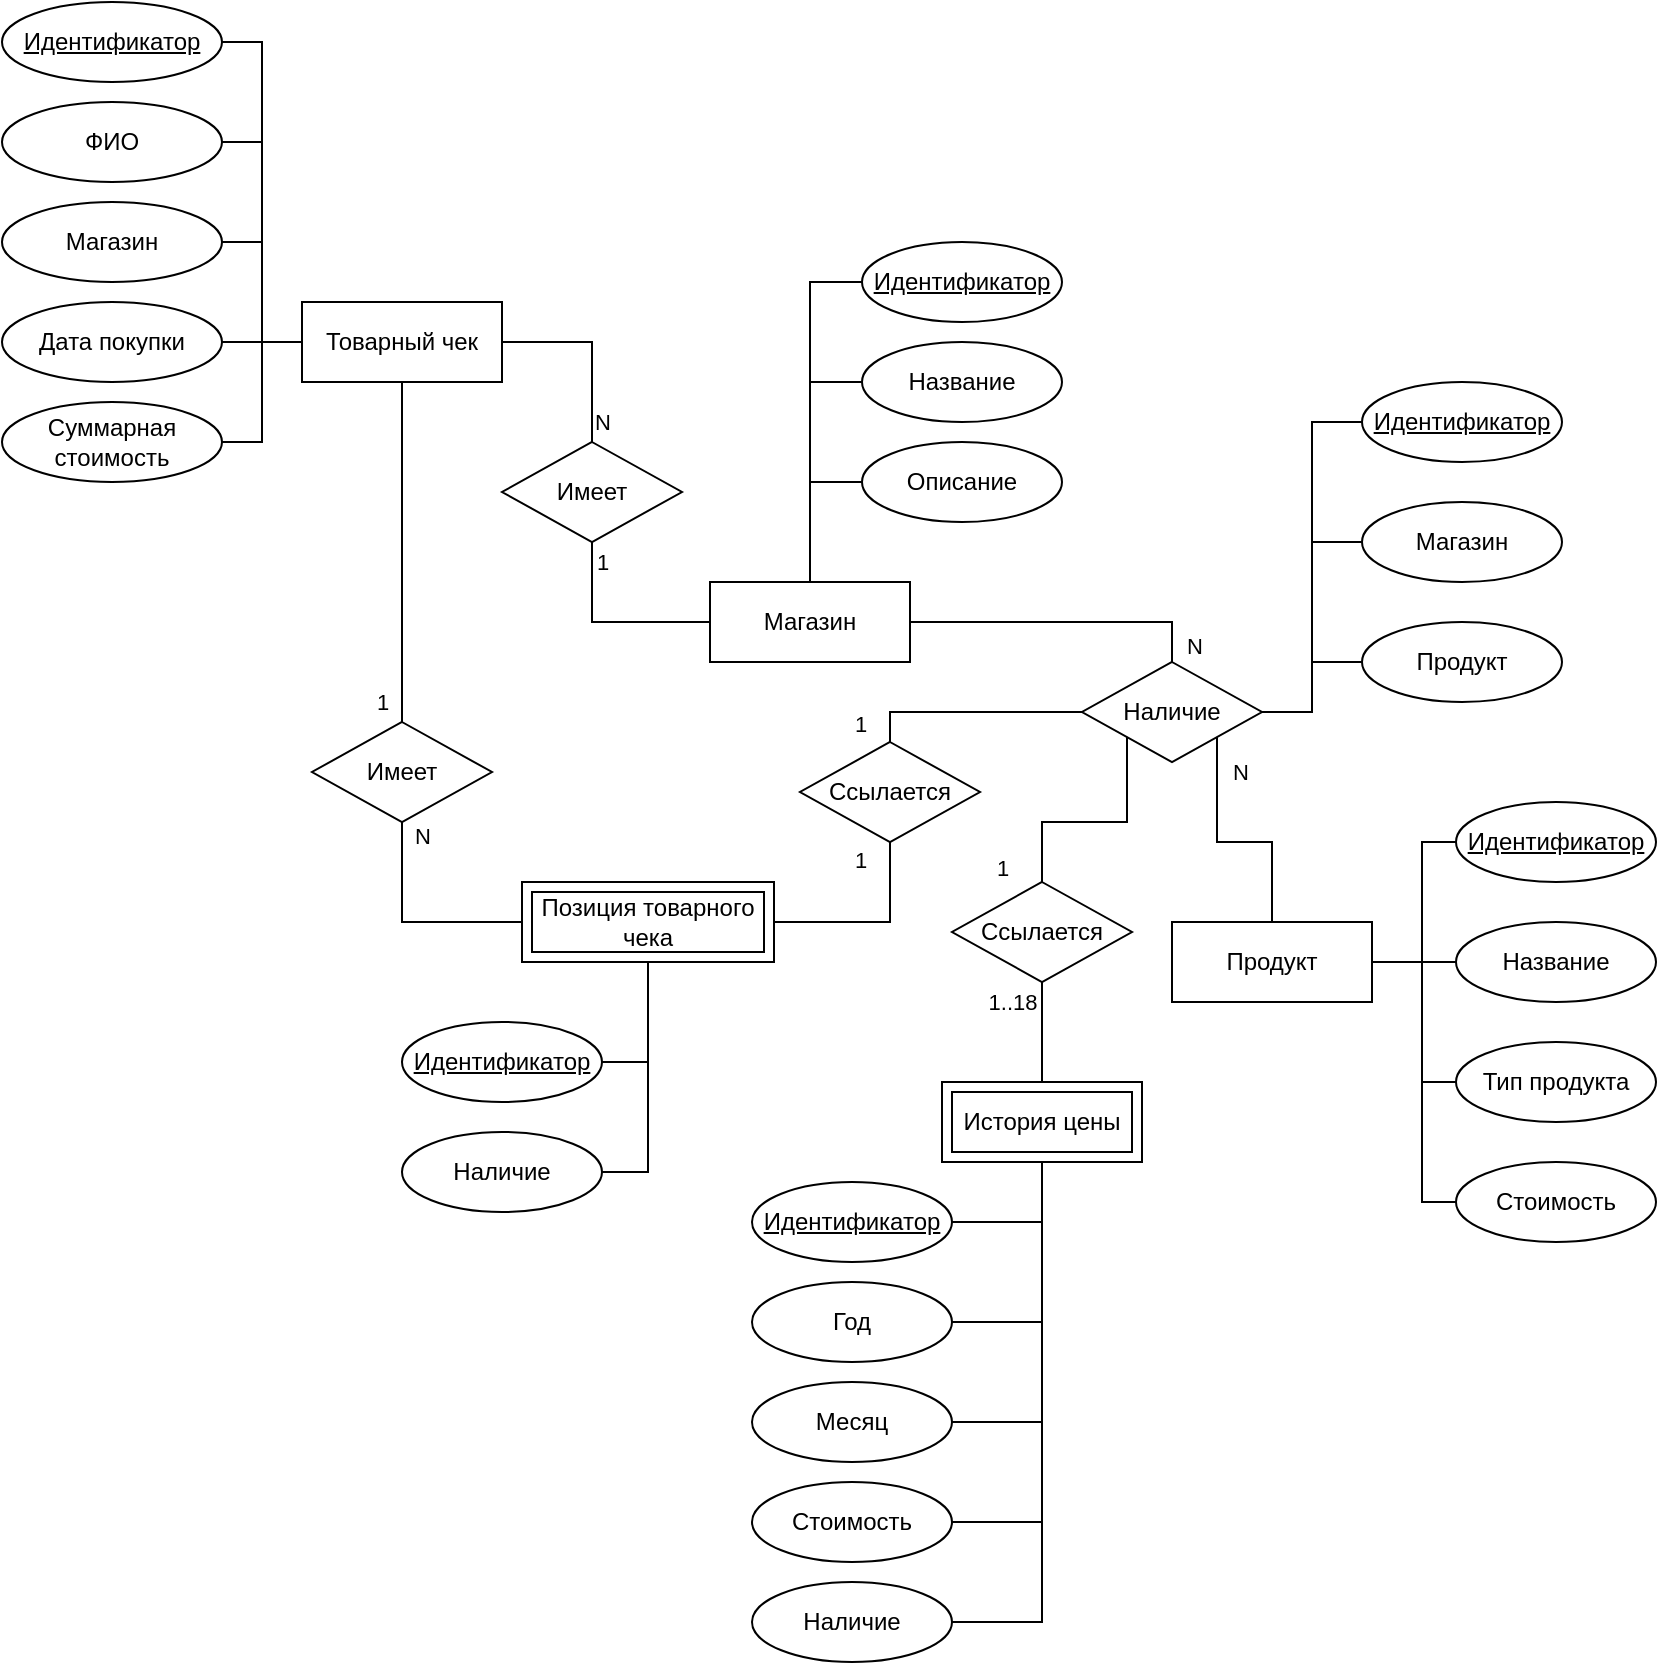 <mxfile version="18.0.6" type="device"><diagram id="wQ1o6pGlBWSBRa1OvJjj" name="Страница 1"><mxGraphModel dx="1102" dy="865" grid="1" gridSize="10" guides="1" tooltips="1" connect="1" arrows="1" fold="1" page="1" pageScale="1" pageWidth="827" pageHeight="1169" math="0" shadow="0"><root><mxCell id="0"/><mxCell id="1" parent="0"/><mxCell id="YRElEjRcTY8QlFEJpvM5-30" value="1" style="edgeStyle=orthogonalEdgeStyle;rounded=0;orthogonalLoop=1;jettySize=auto;html=1;exitX=0.5;exitY=1;exitDx=0;exitDy=0;entryX=0.5;entryY=0;entryDx=0;entryDy=0;endArrow=none;endFill=0;" parent="1" source="YRElEjRcTY8QlFEJpvM5-1" target="YRElEjRcTY8QlFEJpvM5-28" edge="1"><mxGeometry x="0.882" y="-10" relative="1" as="geometry"><mxPoint as="offset"/></mxGeometry></mxCell><mxCell id="YRElEjRcTY8QlFEJpvM5-78" style="edgeStyle=orthogonalEdgeStyle;rounded=0;orthogonalLoop=1;jettySize=auto;html=1;exitX=1;exitY=0.5;exitDx=0;exitDy=0;entryX=0.5;entryY=0;entryDx=0;entryDy=0;endArrow=none;endFill=0;" parent="1" source="YRElEjRcTY8QlFEJpvM5-1" target="YRElEjRcTY8QlFEJpvM5-29" edge="1"><mxGeometry relative="1" as="geometry"/></mxCell><mxCell id="YRElEjRcTY8QlFEJpvM5-79" value="N" style="edgeLabel;html=1;align=center;verticalAlign=middle;resizable=0;points=[];" parent="YRElEjRcTY8QlFEJpvM5-78" vertex="1" connectable="0"><mxGeometry x="0.263" y="2" relative="1" as="geometry"><mxPoint x="3" y="25" as="offset"/></mxGeometry></mxCell><mxCell id="YRElEjRcTY8QlFEJpvM5-1" value="Товарный чек" style="whiteSpace=wrap;html=1;align=center;" parent="1" vertex="1"><mxGeometry x="150" y="150" width="100" height="40" as="geometry"/></mxCell><mxCell id="YRElEjRcTY8QlFEJpvM5-62" value="N" style="edgeStyle=orthogonalEdgeStyle;rounded=0;orthogonalLoop=1;jettySize=auto;html=1;exitX=1;exitY=0.5;exitDx=0;exitDy=0;entryX=0.5;entryY=0;entryDx=0;entryDy=0;endArrow=none;endFill=0;" parent="1" source="YRElEjRcTY8QlFEJpvM5-2" target="YRElEjRcTY8QlFEJpvM5-81" edge="1"><mxGeometry x="0.897" y="11" relative="1" as="geometry"><mxPoint x="629" y="330" as="targetPoint"/><Array as="points"><mxPoint x="585" y="310"/></Array><mxPoint as="offset"/></mxGeometry></mxCell><mxCell id="YRElEjRcTY8QlFEJpvM5-2" value="Магазин" style="whiteSpace=wrap;html=1;align=center;" parent="1" vertex="1"><mxGeometry x="354" y="290" width="100" height="40" as="geometry"/></mxCell><mxCell id="YRElEjRcTY8QlFEJpvM5-3" value="Продукт" style="whiteSpace=wrap;html=1;align=center;" parent="1" vertex="1"><mxGeometry x="585" y="460" width="100" height="40" as="geometry"/></mxCell><mxCell id="YRElEjRcTY8QlFEJpvM5-11" style="edgeStyle=orthogonalEdgeStyle;rounded=0;orthogonalLoop=1;jettySize=auto;html=1;exitX=0;exitY=0.5;exitDx=0;exitDy=0;entryX=0.5;entryY=0;entryDx=0;entryDy=0;endArrow=none;endFill=0;" parent="1" source="YRElEjRcTY8QlFEJpvM5-6" target="YRElEjRcTY8QlFEJpvM5-2" edge="1"><mxGeometry relative="1" as="geometry"/></mxCell><mxCell id="YRElEjRcTY8QlFEJpvM5-6" value="Идентификатор" style="ellipse;whiteSpace=wrap;html=1;align=center;fontStyle=4;" parent="1" vertex="1"><mxGeometry x="430" y="120" width="100" height="40" as="geometry"/></mxCell><mxCell id="YRElEjRcTY8QlFEJpvM5-12" style="edgeStyle=orthogonalEdgeStyle;rounded=0;orthogonalLoop=1;jettySize=auto;html=1;exitX=0;exitY=0.5;exitDx=0;exitDy=0;entryX=0.5;entryY=0;entryDx=0;entryDy=0;endArrow=none;endFill=0;" parent="1" source="YRElEjRcTY8QlFEJpvM5-7" target="YRElEjRcTY8QlFEJpvM5-2" edge="1"><mxGeometry relative="1" as="geometry"/></mxCell><mxCell id="YRElEjRcTY8QlFEJpvM5-7" value="Название" style="ellipse;whiteSpace=wrap;html=1;align=center;" parent="1" vertex="1"><mxGeometry x="430" y="170" width="100" height="40" as="geometry"/></mxCell><mxCell id="YRElEjRcTY8QlFEJpvM5-13" style="edgeStyle=orthogonalEdgeStyle;rounded=0;orthogonalLoop=1;jettySize=auto;html=1;exitX=0;exitY=0.5;exitDx=0;exitDy=0;endArrow=none;endFill=0;entryX=0.5;entryY=0;entryDx=0;entryDy=0;" parent="1" source="YRElEjRcTY8QlFEJpvM5-8" target="YRElEjRcTY8QlFEJpvM5-2" edge="1"><mxGeometry relative="1" as="geometry"><mxPoint x="410" y="270" as="targetPoint"/></mxGeometry></mxCell><mxCell id="YRElEjRcTY8QlFEJpvM5-8" value="Описание" style="ellipse;whiteSpace=wrap;html=1;align=center;" parent="1" vertex="1"><mxGeometry x="430" y="220" width="100" height="40" as="geometry"/></mxCell><mxCell id="YRElEjRcTY8QlFEJpvM5-17" style="edgeStyle=orthogonalEdgeStyle;rounded=0;orthogonalLoop=1;jettySize=auto;html=1;exitX=1;exitY=0.5;exitDx=0;exitDy=0;entryX=0;entryY=0.5;entryDx=0;entryDy=0;endArrow=none;endFill=0;" parent="1" source="YRElEjRcTY8QlFEJpvM5-16" target="YRElEjRcTY8QlFEJpvM5-1" edge="1"><mxGeometry relative="1" as="geometry"/></mxCell><mxCell id="YRElEjRcTY8QlFEJpvM5-16" value="Идентификатор" style="ellipse;whiteSpace=wrap;html=1;align=center;fontStyle=4;" parent="1" vertex="1"><mxGeometry width="110" height="40" as="geometry"/></mxCell><mxCell id="YRElEjRcTY8QlFEJpvM5-24" style="edgeStyle=orthogonalEdgeStyle;rounded=0;orthogonalLoop=1;jettySize=auto;html=1;exitX=1;exitY=0.5;exitDx=0;exitDy=0;entryX=0;entryY=0.5;entryDx=0;entryDy=0;endArrow=none;endFill=0;" parent="1" source="YRElEjRcTY8QlFEJpvM5-18" target="YRElEjRcTY8QlFEJpvM5-1" edge="1"><mxGeometry relative="1" as="geometry"/></mxCell><mxCell id="YRElEjRcTY8QlFEJpvM5-18" value="ФИО" style="ellipse;whiteSpace=wrap;html=1;align=center;" parent="1" vertex="1"><mxGeometry y="50" width="110" height="40" as="geometry"/></mxCell><mxCell id="YRElEjRcTY8QlFEJpvM5-25" style="edgeStyle=orthogonalEdgeStyle;rounded=0;orthogonalLoop=1;jettySize=auto;html=1;exitX=1;exitY=0.5;exitDx=0;exitDy=0;endArrow=none;endFill=0;entryX=0;entryY=0.5;entryDx=0;entryDy=0;" parent="1" source="YRElEjRcTY8QlFEJpvM5-19" target="YRElEjRcTY8QlFEJpvM5-1" edge="1"><mxGeometry relative="1" as="geometry"><mxPoint x="140" y="150" as="targetPoint"/></mxGeometry></mxCell><mxCell id="YRElEjRcTY8QlFEJpvM5-19" value="Магазин" style="ellipse;whiteSpace=wrap;html=1;align=center;" parent="1" vertex="1"><mxGeometry y="100" width="110" height="40" as="geometry"/></mxCell><mxCell id="YRElEjRcTY8QlFEJpvM5-26" style="edgeStyle=orthogonalEdgeStyle;rounded=0;orthogonalLoop=1;jettySize=auto;html=1;exitX=1;exitY=0.5;exitDx=0;exitDy=0;entryX=0;entryY=0.5;entryDx=0;entryDy=0;endArrow=none;endFill=0;" parent="1" source="YRElEjRcTY8QlFEJpvM5-20" target="YRElEjRcTY8QlFEJpvM5-1" edge="1"><mxGeometry relative="1" as="geometry"/></mxCell><mxCell id="YRElEjRcTY8QlFEJpvM5-20" value="Дата покупки" style="ellipse;whiteSpace=wrap;html=1;align=center;" parent="1" vertex="1"><mxGeometry y="150" width="110" height="40" as="geometry"/></mxCell><mxCell id="YRElEjRcTY8QlFEJpvM5-27" style="edgeStyle=orthogonalEdgeStyle;rounded=0;orthogonalLoop=1;jettySize=auto;html=1;exitX=1;exitY=0.5;exitDx=0;exitDy=0;entryX=0;entryY=0.5;entryDx=0;entryDy=0;endArrow=none;endFill=0;" parent="1" source="YRElEjRcTY8QlFEJpvM5-22" target="YRElEjRcTY8QlFEJpvM5-1" edge="1"><mxGeometry relative="1" as="geometry"/></mxCell><mxCell id="YRElEjRcTY8QlFEJpvM5-22" value="Суммарная стоимость" style="ellipse;whiteSpace=wrap;html=1;align=center;" parent="1" vertex="1"><mxGeometry y="200" width="110" height="40" as="geometry"/></mxCell><mxCell id="YRElEjRcTY8QlFEJpvM5-33" value="N" style="edgeStyle=orthogonalEdgeStyle;rounded=0;orthogonalLoop=1;jettySize=auto;html=1;exitX=0.5;exitY=1;exitDx=0;exitDy=0;entryX=0;entryY=0.5;entryDx=0;entryDy=0;endArrow=none;endFill=0;" parent="1" source="YRElEjRcTY8QlFEJpvM5-28" target="YRElEjRcTY8QlFEJpvM5-32" edge="1"><mxGeometry x="-0.875" y="10" relative="1" as="geometry"><mxPoint as="offset"/></mxGeometry></mxCell><mxCell id="YRElEjRcTY8QlFEJpvM5-28" value="Имеет" style="shape=rhombus;perimeter=rhombusPerimeter;whiteSpace=wrap;html=1;align=center;" parent="1" vertex="1"><mxGeometry x="155" y="360" width="90" height="50" as="geometry"/></mxCell><mxCell id="YRElEjRcTY8QlFEJpvM5-37" style="edgeStyle=orthogonalEdgeStyle;rounded=0;orthogonalLoop=1;jettySize=auto;html=1;exitX=0.5;exitY=1;exitDx=0;exitDy=0;entryX=0;entryY=0.5;entryDx=0;entryDy=0;endArrow=none;endFill=0;" parent="1" source="YRElEjRcTY8QlFEJpvM5-29" target="YRElEjRcTY8QlFEJpvM5-2" edge="1"><mxGeometry relative="1" as="geometry"/></mxCell><mxCell id="YRElEjRcTY8QlFEJpvM5-80" value="1" style="edgeLabel;html=1;align=center;verticalAlign=middle;resizable=0;points=[];" parent="YRElEjRcTY8QlFEJpvM5-37" vertex="1" connectable="0"><mxGeometry x="-0.353" y="3" relative="1" as="geometry"><mxPoint x="2" y="-22" as="offset"/></mxGeometry></mxCell><mxCell id="YRElEjRcTY8QlFEJpvM5-29" value="Имеет" style="shape=rhombus;perimeter=rhombusPerimeter;whiteSpace=wrap;html=1;align=center;" parent="1" vertex="1"><mxGeometry x="250" y="220" width="90" height="50" as="geometry"/></mxCell><mxCell id="YRElEjRcTY8QlFEJpvM5-72" style="edgeStyle=orthogonalEdgeStyle;rounded=0;orthogonalLoop=1;jettySize=auto;html=1;exitX=0.5;exitY=1;exitDx=0;exitDy=0;entryX=1;entryY=0.5;entryDx=0;entryDy=0;endArrow=none;endFill=0;" parent="1" source="YRElEjRcTY8QlFEJpvM5-32" target="YRElEjRcTY8QlFEJpvM5-70" edge="1"><mxGeometry relative="1" as="geometry"/></mxCell><mxCell id="YRElEjRcTY8QlFEJpvM5-75" value="1" style="edgeStyle=orthogonalEdgeStyle;rounded=0;orthogonalLoop=1;jettySize=auto;html=1;exitX=1;exitY=0.5;exitDx=0;exitDy=0;entryX=0.5;entryY=1;entryDx=0;entryDy=0;endArrow=none;endFill=0;" parent="1" source="YRElEjRcTY8QlFEJpvM5-32" target="YRElEjRcTY8QlFEJpvM5-74" edge="1"><mxGeometry x="0.817" y="15" relative="1" as="geometry"><mxPoint as="offset"/></mxGeometry></mxCell><mxCell id="YRElEjRcTY8QlFEJpvM5-32" value="Позиция товарного чека" style="shape=ext;margin=3;double=1;whiteSpace=wrap;html=1;align=center;" parent="1" vertex="1"><mxGeometry x="260" y="440" width="126" height="40" as="geometry"/></mxCell><mxCell id="YRElEjRcTY8QlFEJpvM5-42" style="edgeStyle=orthogonalEdgeStyle;rounded=0;orthogonalLoop=1;jettySize=auto;html=1;exitX=1;exitY=0.5;exitDx=0;exitDy=0;entryX=0.5;entryY=1;entryDx=0;entryDy=0;endArrow=none;endFill=0;" parent="1" source="YRElEjRcTY8QlFEJpvM5-38" target="YRElEjRcTY8QlFEJpvM5-47" edge="1"><mxGeometry relative="1" as="geometry"><mxPoint x="509" y="570" as="targetPoint"/></mxGeometry></mxCell><mxCell id="YRElEjRcTY8QlFEJpvM5-38" value="Идентификатор" style="ellipse;whiteSpace=wrap;html=1;align=center;fontStyle=4;" parent="1" vertex="1"><mxGeometry x="375" y="590" width="100" height="40" as="geometry"/></mxCell><mxCell id="YRElEjRcTY8QlFEJpvM5-43" style="edgeStyle=orthogonalEdgeStyle;rounded=0;orthogonalLoop=1;jettySize=auto;html=1;exitX=1;exitY=0.5;exitDx=0;exitDy=0;endArrow=none;endFill=0;entryX=0.5;entryY=1;entryDx=0;entryDy=0;" parent="1" source="YRElEjRcTY8QlFEJpvM5-39" target="YRElEjRcTY8QlFEJpvM5-47" edge="1"><mxGeometry relative="1" as="geometry"><mxPoint x="509" y="570" as="targetPoint"/></mxGeometry></mxCell><mxCell id="YRElEjRcTY8QlFEJpvM5-39" value="Год" style="ellipse;whiteSpace=wrap;html=1;align=center;" parent="1" vertex="1"><mxGeometry x="375" y="640" width="100" height="40" as="geometry"/></mxCell><mxCell id="YRElEjRcTY8QlFEJpvM5-44" style="edgeStyle=orthogonalEdgeStyle;rounded=0;orthogonalLoop=1;jettySize=auto;html=1;exitX=1;exitY=0.5;exitDx=0;exitDy=0;entryX=0.5;entryY=1;entryDx=0;entryDy=0;endArrow=none;endFill=0;" parent="1" source="YRElEjRcTY8QlFEJpvM5-40" target="YRElEjRcTY8QlFEJpvM5-47" edge="1"><mxGeometry relative="1" as="geometry"><mxPoint x="509" y="570" as="targetPoint"/></mxGeometry></mxCell><mxCell id="YRElEjRcTY8QlFEJpvM5-40" value="Месяц" style="ellipse;whiteSpace=wrap;html=1;align=center;" parent="1" vertex="1"><mxGeometry x="375" y="690" width="100" height="40" as="geometry"/></mxCell><mxCell id="YRElEjRcTY8QlFEJpvM5-45" style="edgeStyle=orthogonalEdgeStyle;rounded=0;orthogonalLoop=1;jettySize=auto;html=1;exitX=1;exitY=0.5;exitDx=0;exitDy=0;endArrow=none;endFill=0;entryX=0.5;entryY=1;entryDx=0;entryDy=0;" parent="1" source="YRElEjRcTY8QlFEJpvM5-41" target="YRElEjRcTY8QlFEJpvM5-47" edge="1"><mxGeometry relative="1" as="geometry"><mxPoint x="525" y="580" as="targetPoint"/></mxGeometry></mxCell><mxCell id="YRElEjRcTY8QlFEJpvM5-41" value="Стоимость" style="ellipse;whiteSpace=wrap;html=1;align=center;" parent="1" vertex="1"><mxGeometry x="375" y="740" width="100" height="40" as="geometry"/></mxCell><mxCell id="YRElEjRcTY8QlFEJpvM5-48" value="1..18" style="edgeStyle=orthogonalEdgeStyle;rounded=0;orthogonalLoop=1;jettySize=auto;html=1;entryX=0.5;entryY=0;entryDx=0;entryDy=0;endArrow=none;endFill=0;exitX=0.5;exitY=1;exitDx=0;exitDy=0;" parent="1" source="wU-vu6_fC_G1OkEaOG5T-4" target="YRElEjRcTY8QlFEJpvM5-47" edge="1"><mxGeometry x="-0.6" y="-15" relative="1" as="geometry"><mxPoint as="offset"/><mxPoint x="519" y="460" as="sourcePoint"/></mxGeometry></mxCell><mxCell id="YRElEjRcTY8QlFEJpvM5-47" value="История цены" style="shape=ext;margin=3;double=1;whiteSpace=wrap;html=1;align=center;" parent="1" vertex="1"><mxGeometry x="470" y="540" width="100" height="40" as="geometry"/></mxCell><mxCell id="YRElEjRcTY8QlFEJpvM5-51" style="edgeStyle=orthogonalEdgeStyle;rounded=0;orthogonalLoop=1;jettySize=auto;html=1;exitX=0;exitY=0.5;exitDx=0;exitDy=0;entryX=1;entryY=0.5;entryDx=0;entryDy=0;endArrow=none;endFill=0;" parent="1" source="YRElEjRcTY8QlFEJpvM5-50" target="YRElEjRcTY8QlFEJpvM5-3" edge="1"><mxGeometry relative="1" as="geometry"><Array as="points"><mxPoint x="710" y="420"/><mxPoint x="710" y="480"/></Array></mxGeometry></mxCell><mxCell id="YRElEjRcTY8QlFEJpvM5-50" value="Идентификатор" style="ellipse;whiteSpace=wrap;html=1;align=center;fontStyle=4;" parent="1" vertex="1"><mxGeometry x="727" y="400" width="100" height="40" as="geometry"/></mxCell><mxCell id="YRElEjRcTY8QlFEJpvM5-56" style="edgeStyle=orthogonalEdgeStyle;rounded=0;orthogonalLoop=1;jettySize=auto;html=1;exitX=0;exitY=0.5;exitDx=0;exitDy=0;entryX=1;entryY=0.5;entryDx=0;entryDy=0;endArrow=none;endFill=0;" parent="1" source="YRElEjRcTY8QlFEJpvM5-52" target="YRElEjRcTY8QlFEJpvM5-3" edge="1"><mxGeometry relative="1" as="geometry"><Array as="points"><mxPoint x="720" y="480"/><mxPoint x="720" y="480"/></Array></mxGeometry></mxCell><mxCell id="YRElEjRcTY8QlFEJpvM5-52" value="Название" style="ellipse;whiteSpace=wrap;html=1;align=center;" parent="1" vertex="1"><mxGeometry x="727" y="460" width="100" height="40" as="geometry"/></mxCell><mxCell id="YRElEjRcTY8QlFEJpvM5-57" style="edgeStyle=orthogonalEdgeStyle;rounded=0;orthogonalLoop=1;jettySize=auto;html=1;exitX=0;exitY=0.5;exitDx=0;exitDy=0;entryX=1;entryY=0.5;entryDx=0;entryDy=0;endArrow=none;endFill=0;" parent="1" source="YRElEjRcTY8QlFEJpvM5-53" target="YRElEjRcTY8QlFEJpvM5-3" edge="1"><mxGeometry relative="1" as="geometry"><Array as="points"><mxPoint x="710" y="540"/><mxPoint x="710" y="480"/></Array></mxGeometry></mxCell><mxCell id="YRElEjRcTY8QlFEJpvM5-53" value="Тип продукта" style="ellipse;whiteSpace=wrap;html=1;align=center;" parent="1" vertex="1"><mxGeometry x="727" y="520" width="100" height="40" as="geometry"/></mxCell><mxCell id="YRElEjRcTY8QlFEJpvM5-63" value="N" style="edgeStyle=orthogonalEdgeStyle;rounded=0;orthogonalLoop=1;jettySize=auto;html=1;entryX=0.5;entryY=0;entryDx=0;entryDy=0;endArrow=none;endFill=0;exitX=1;exitY=1;exitDx=0;exitDy=0;" parent="1" source="YRElEjRcTY8QlFEJpvM5-81" target="YRElEjRcTY8QlFEJpvM5-3" edge="1"><mxGeometry x="-0.714" y="11" relative="1" as="geometry"><mxPoint x="620" y="390" as="sourcePoint"/><mxPoint as="offset"/></mxGeometry></mxCell><mxCell id="YRElEjRcTY8QlFEJpvM5-68" style="edgeStyle=orthogonalEdgeStyle;rounded=0;orthogonalLoop=1;jettySize=auto;html=1;exitX=0;exitY=0.5;exitDx=0;exitDy=0;entryX=1;entryY=0.5;entryDx=0;entryDy=0;endArrow=none;endFill=0;" parent="1" source="YRElEjRcTY8QlFEJpvM5-64" target="YRElEjRcTY8QlFEJpvM5-81" edge="1"><mxGeometry relative="1" as="geometry"><mxPoint x="679" y="350" as="targetPoint"/></mxGeometry></mxCell><mxCell id="YRElEjRcTY8QlFEJpvM5-64" value="Магазин" style="ellipse;whiteSpace=wrap;html=1;align=center;" parent="1" vertex="1"><mxGeometry x="680" y="250" width="100" height="40" as="geometry"/></mxCell><mxCell id="YRElEjRcTY8QlFEJpvM5-69" style="edgeStyle=orthogonalEdgeStyle;rounded=0;orthogonalLoop=1;jettySize=auto;html=1;exitX=0;exitY=0.5;exitDx=0;exitDy=0;entryX=1;entryY=0.5;entryDx=0;entryDy=0;endArrow=none;endFill=0;" parent="1" source="YRElEjRcTY8QlFEJpvM5-65" target="YRElEjRcTY8QlFEJpvM5-81" edge="1"><mxGeometry relative="1" as="geometry"><mxPoint x="679" y="350" as="targetPoint"/></mxGeometry></mxCell><mxCell id="YRElEjRcTY8QlFEJpvM5-65" value="Продукт" style="ellipse;whiteSpace=wrap;html=1;align=center;" parent="1" vertex="1"><mxGeometry x="680" y="310" width="100" height="40" as="geometry"/></mxCell><mxCell id="YRElEjRcTY8QlFEJpvM5-67" style="edgeStyle=orthogonalEdgeStyle;rounded=0;orthogonalLoop=1;jettySize=auto;html=1;exitX=0;exitY=0.5;exitDx=0;exitDy=0;entryX=1;entryY=0.5;entryDx=0;entryDy=0;endArrow=none;endFill=0;" parent="1" source="YRElEjRcTY8QlFEJpvM5-66" target="YRElEjRcTY8QlFEJpvM5-81" edge="1"><mxGeometry relative="1" as="geometry"><mxPoint x="679" y="350" as="targetPoint"/></mxGeometry></mxCell><mxCell id="YRElEjRcTY8QlFEJpvM5-66" value="Идентификатор" style="ellipse;whiteSpace=wrap;html=1;align=center;fontStyle=4;" parent="1" vertex="1"><mxGeometry x="680" y="190" width="100" height="40" as="geometry"/></mxCell><mxCell id="YRElEjRcTY8QlFEJpvM5-70" value="Идентификатор" style="ellipse;whiteSpace=wrap;html=1;align=center;fontStyle=4;" parent="1" vertex="1"><mxGeometry x="200" y="510" width="100" height="40" as="geometry"/></mxCell><mxCell id="YRElEjRcTY8QlFEJpvM5-73" style="edgeStyle=orthogonalEdgeStyle;rounded=0;orthogonalLoop=1;jettySize=auto;html=1;exitX=1;exitY=0.5;exitDx=0;exitDy=0;entryX=0.5;entryY=1;entryDx=0;entryDy=0;endArrow=none;endFill=0;" parent="1" source="YRElEjRcTY8QlFEJpvM5-71" target="YRElEjRcTY8QlFEJpvM5-32" edge="1"><mxGeometry relative="1" as="geometry"/></mxCell><mxCell id="YRElEjRcTY8QlFEJpvM5-71" value="Наличие" style="ellipse;whiteSpace=wrap;html=1;align=center;" parent="1" vertex="1"><mxGeometry x="200" y="565" width="100" height="40" as="geometry"/></mxCell><mxCell id="YRElEjRcTY8QlFEJpvM5-76" value="1" style="edgeStyle=orthogonalEdgeStyle;rounded=0;orthogonalLoop=1;jettySize=auto;html=1;exitX=0.5;exitY=0;exitDx=0;exitDy=0;entryX=0;entryY=0.5;entryDx=0;entryDy=0;endArrow=none;endFill=0;" parent="1" source="YRElEjRcTY8QlFEJpvM5-74" target="YRElEjRcTY8QlFEJpvM5-81" edge="1"><mxGeometry x="-0.839" y="15" relative="1" as="geometry"><mxPoint x="579" y="350" as="targetPoint"/><mxPoint as="offset"/><Array as="points"><mxPoint x="444" y="355"/></Array></mxGeometry></mxCell><mxCell id="YRElEjRcTY8QlFEJpvM5-74" value="Ссылается" style="shape=rhombus;perimeter=rhombusPerimeter;whiteSpace=wrap;html=1;align=center;" parent="1" vertex="1"><mxGeometry x="399" y="370" width="90" height="50" as="geometry"/></mxCell><mxCell id="wU-vu6_fC_G1OkEaOG5T-5" value="1" style="edgeStyle=orthogonalEdgeStyle;rounded=0;orthogonalLoop=1;jettySize=auto;html=1;exitX=0;exitY=1;exitDx=0;exitDy=0;entryX=0.5;entryY=0;entryDx=0;entryDy=0;endArrow=none;endFill=0;" parent="1" source="YRElEjRcTY8QlFEJpvM5-81" target="wU-vu6_fC_G1OkEaOG5T-4" edge="1"><mxGeometry x="0.882" y="-20" relative="1" as="geometry"><Array as="points"><mxPoint x="563" y="410"/><mxPoint x="520" y="410"/></Array><mxPoint as="offset"/></mxGeometry></mxCell><mxCell id="YRElEjRcTY8QlFEJpvM5-81" value="Наличие" style="shape=rhombus;perimeter=rhombusPerimeter;whiteSpace=wrap;html=1;align=center;" parent="1" vertex="1"><mxGeometry x="540" y="330" width="90" height="50" as="geometry"/></mxCell><mxCell id="wU-vu6_fC_G1OkEaOG5T-4" value="Ссылается" style="shape=rhombus;perimeter=rhombusPerimeter;whiteSpace=wrap;html=1;align=center;" parent="1" vertex="1"><mxGeometry x="475" y="440" width="90" height="50" as="geometry"/></mxCell><mxCell id="wU-vu6_fC_G1OkEaOG5T-7" style="edgeStyle=orthogonalEdgeStyle;rounded=0;orthogonalLoop=1;jettySize=auto;html=1;exitX=1;exitY=0.5;exitDx=0;exitDy=0;entryX=0.5;entryY=1;entryDx=0;entryDy=0;endArrow=none;endFill=0;" parent="1" source="wU-vu6_fC_G1OkEaOG5T-6" target="YRElEjRcTY8QlFEJpvM5-47" edge="1"><mxGeometry relative="1" as="geometry"/></mxCell><mxCell id="wU-vu6_fC_G1OkEaOG5T-6" value="Наличие" style="ellipse;whiteSpace=wrap;html=1;align=center;" parent="1" vertex="1"><mxGeometry x="375" y="790" width="100" height="40" as="geometry"/></mxCell><mxCell id="h_zKkEoWqx17hayCv24k-2" style="edgeStyle=orthogonalEdgeStyle;rounded=0;orthogonalLoop=1;jettySize=auto;html=1;exitX=0;exitY=0.5;exitDx=0;exitDy=0;entryX=1;entryY=0.5;entryDx=0;entryDy=0;endArrow=none;endFill=0;" parent="1" source="h_zKkEoWqx17hayCv24k-1" target="YRElEjRcTY8QlFEJpvM5-3" edge="1"><mxGeometry relative="1" as="geometry"><Array as="points"><mxPoint x="710" y="600"/><mxPoint x="710" y="480"/></Array></mxGeometry></mxCell><mxCell id="h_zKkEoWqx17hayCv24k-1" value="Стоимость" style="ellipse;whiteSpace=wrap;html=1;align=center;" parent="1" vertex="1"><mxGeometry x="727" y="580" width="100" height="40" as="geometry"/></mxCell></root></mxGraphModel></diagram></mxfile>